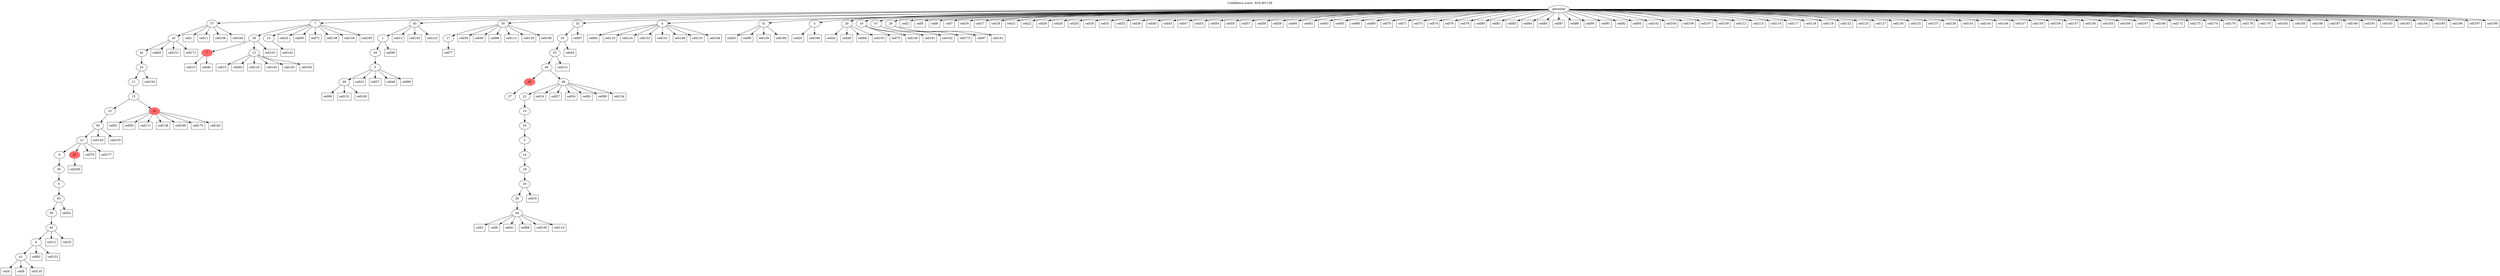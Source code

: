 digraph g {
	"51" -> "52";
	"52" [label="41"];
	"50" -> "51";
	"51" [label="8"];
	"49" -> "50";
	"50" [label="40"];
	"48" -> "49";
	"49" [label="39"];
	"47" -> "48";
	"48" [label="43"];
	"46" -> "47";
	"47" [label="6"];
	"45" -> "46";
	"46" [label="36"];
	"44" -> "45";
	"45" [label="9"];
	"44" -> "53";
	"53" [color=indianred1, style=filled, label="24"];
	"43" -> "44";
	"44" [label="21"];
	"42" -> "43";
	"43" [label="50"];
	"41" -> "42";
	"42" [label="23"];
	"41" -> "54";
	"54" [color=indianred1, style=filled, label="16"];
	"40" -> "41";
	"41" [label="15"];
	"39" -> "40";
	"40" [label="11"];
	"38" -> "39";
	"39" [label="24"];
	"37" -> "38";
	"38" [label="42"];
	"36" -> "37";
	"37" [label="16"];
	"32" -> "33";
	"33" [color=indianred1, style=filled, label="7"];
	"32" -> "34";
	"34" [label="12"];
	"31" -> "32";
	"32" [label="38"];
	"31" -> "35";
	"35" [label="13"];
	"23" -> "24";
	"24" [label="49"];
	"22" -> "23";
	"23" [label="5"];
	"21" -> "22";
	"22" [label="34"];
	"20" -> "21";
	"21" [label="1"];
	"18" -> "19";
	"19" [label="17"];
	"16" -> "17";
	"17" [label="27"];
	"14" -> "15";
	"15" [label="44"];
	"13" -> "14";
	"14" [label="26"];
	"12" -> "13";
	"13" [label="29"];
	"11" -> "12";
	"12" [label="18"];
	"10" -> "11";
	"11" [label="14"];
	"9" -> "10";
	"10" [label="2"];
	"8" -> "9";
	"9" [label="25"];
	"7" -> "8";
	"8" [label="10"];
	"6" -> "7";
	"7" [label="22"];
	"5" -> "6";
	"6" [label="48"];
	"5" -> "16";
	"16" [color=indianred1, style=filled, label="32"];
	"4" -> "5";
	"5" [label="46"];
	"3" -> "4";
	"4" [label="33"];
	"2" -> "3";
	"3" [label="35"];
	"0" -> "1";
	"1" [label="4"];
	"0" -> "2";
	"2" [label="32"];
	"0" -> "18";
	"18" [label="30"];
	"0" -> "20";
	"20" [label="45"];
	"0" -> "25";
	"25" [label="31"];
	"0" -> "26";
	"26" [label="3"];
	"0" -> "27";
	"27" [label="20"];
	"0" -> "28";
	"28" [label="19"];
	"0" -> "29";
	"29" [label="47"];
	"0" -> "30";
	"30" [label="28"];
	"0" -> "31";
	"31" [label="7"];
	"0" -> "36";
	"36" [label="37"];
	"0" [label="germline"];
	"36" -> "cell1";
	"cell1" [shape=box];
	"0" -> "cell2";
	"cell2" [shape=box];
	"15" -> "cell3";
	"cell3" [shape=box];
	"52" -> "cell4";
	"cell4" [shape=box];
	"0" -> "cell5";
	"cell5" [shape=box];
	"0" -> "cell6";
	"cell6" [shape=box];
	"0" -> "cell7";
	"cell7" [shape=box];
	"15" -> "cell8";
	"cell8" [shape=box];
	"52" -> "cell9";
	"cell9" [shape=box];
	"33" -> "cell10";
	"cell10" [shape=box];
	"36" -> "cell11";
	"cell11" [shape=box];
	"20" -> "cell12";
	"cell12" [shape=box];
	"50" -> "cell13";
	"cell13" [shape=box];
	"6" -> "cell14";
	"cell14" [shape=box];
	"34" -> "cell15";
	"cell15" [shape=box];
	"0" -> "cell16";
	"cell16" [shape=box];
	"0" -> "cell17";
	"cell17" [shape=box];
	"0" -> "cell18";
	"cell18" [shape=box];
	"13" -> "cell19";
	"cell19" [shape=box];
	"25" -> "cell20";
	"cell20" [shape=box];
	"0" -> "cell21";
	"cell21" [shape=box];
	"0" -> "cell22";
	"cell22" [shape=box];
	"23" -> "cell23";
	"cell23" [shape=box];
	"27" -> "cell24";
	"cell24" [shape=box];
	"26" -> "cell25";
	"cell25" [shape=box];
	"0" -> "cell26";
	"cell26" [shape=box];
	"6" -> "cell27";
	"cell27" [shape=box];
	"0" -> "cell28";
	"cell28" [shape=box];
	"0" -> "cell29";
	"cell29" [shape=box];
	"0" -> "cell30";
	"cell30" [shape=box];
	"0" -> "cell31";
	"cell31" [shape=box];
	"0" -> "cell32";
	"cell32" [shape=box];
	"31" -> "cell33";
	"cell33" [shape=box];
	"6" -> "cell34";
	"cell34" [shape=box];
	"50" -> "cell35";
	"cell35" [shape=box];
	"0" -> "cell36";
	"cell36" [shape=box];
	"23" -> "cell37";
	"cell37" [shape=box];
	"21" -> "cell38";
	"cell38" [shape=box];
	"18" -> "cell39";
	"cell39" [shape=box];
	"0" -> "cell40";
	"cell40" [shape=box];
	"15" -> "cell41";
	"cell41" [shape=box];
	"37" -> "cell42";
	"cell42" [shape=box];
	"0" -> "cell43";
	"cell43" [shape=box];
	"3" -> "cell44";
	"cell44" [shape=box];
	"18" -> "cell45";
	"cell45" [shape=box];
	"33" -> "cell46";
	"cell46" [shape=box];
	"0" -> "cell47";
	"cell47" [shape=box];
	"23" -> "cell48";
	"cell48" [shape=box];
	"27" -> "cell49";
	"cell49" [shape=box];
	"31" -> "cell50";
	"cell50" [shape=box];
	"54" -> "cell51";
	"cell51" [shape=box];
	"48" -> "cell52";
	"cell52" [shape=box];
	"0" -> "cell53";
	"cell53" [shape=box];
	"0" -> "cell54";
	"cell54" [shape=box];
	"0" -> "cell55";
	"cell55" [shape=box];
	"54" -> "cell56";
	"cell56" [shape=box];
	"0" -> "cell57";
	"cell57" [shape=box];
	"0" -> "cell58";
	"cell58" [shape=box];
	"0" -> "cell59";
	"cell59" [shape=box];
	"0" -> "cell60";
	"cell60" [shape=box];
	"6" -> "cell61";
	"cell61" [shape=box];
	"0" -> "cell62";
	"cell62" [shape=box];
	"0" -> "cell63";
	"cell63" [shape=box];
	"1" -> "cell64";
	"cell64" [shape=box];
	"0" -> "cell65";
	"cell65" [shape=box];
	"0" -> "cell66";
	"cell66" [shape=box];
	"2" -> "cell67";
	"cell67" [shape=box];
	"27" -> "cell68";
	"cell68" [shape=box];
	"0" -> "cell69";
	"cell69" [shape=box];
	"0" -> "cell70";
	"cell70" [shape=box];
	"0" -> "cell71";
	"cell71" [shape=box];
	"31" -> "cell72";
	"cell72" [shape=box];
	"0" -> "cell73";
	"cell73" [shape=box];
	"0" -> "cell74";
	"cell74" [shape=box];
	"28" -> "cell75";
	"cell75" [shape=box];
	"0" -> "cell76";
	"cell76" [shape=box];
	"19" -> "cell77";
	"cell77" [shape=box];
	"0" -> "cell78";
	"cell78" [shape=box];
	"44" -> "cell79";
	"cell79" [shape=box];
	"0" -> "cell80";
	"cell80" [shape=box];
	"0" -> "cell81";
	"cell81" [shape=box];
	"51" -> "cell82";
	"cell82" [shape=box];
	"0" -> "cell83";
	"cell83" [shape=box];
	"0" -> "cell84";
	"cell84" [shape=box];
	"0" -> "cell85";
	"cell85" [shape=box];
	"23" -> "cell86";
	"cell86" [shape=box];
	"0" -> "cell87";
	"cell87" [shape=box];
	"15" -> "cell88";
	"cell88" [shape=box];
	"0" -> "cell89";
	"cell89" [shape=box];
	"0" -> "cell90";
	"cell90" [shape=box];
	"0" -> "cell91";
	"cell91" [shape=box];
	"0" -> "cell92";
	"cell92" [shape=box];
	"0" -> "cell93";
	"cell93" [shape=box];
	"34" -> "cell94";
	"cell94" [shape=box];
	"25" -> "cell95";
	"cell95" [shape=box];
	"24" -> "cell96";
	"cell96" [shape=box];
	"30" -> "cell97";
	"cell97" [shape=box];
	"18" -> "cell98";
	"cell98" [shape=box];
	"6" -> "cell99";
	"cell99" [shape=box];
	"15" -> "cell100";
	"cell100" [shape=box];
	"32" -> "cell101";
	"cell101" [shape=box];
	"0" -> "cell102";
	"cell102" [shape=box];
	"27" -> "cell103";
	"cell103" [shape=box];
	"0" -> "cell104";
	"cell104" [shape=box];
	"20" -> "cell105";
	"cell105" [shape=box];
	"0" -> "cell106";
	"cell106" [shape=box];
	"0" -> "cell107";
	"cell107" [shape=box];
	"36" -> "cell108";
	"cell108" [shape=box];
	"0" -> "cell109";
	"cell109" [shape=box];
	"1" -> "cell110";
	"cell110" [shape=box];
	"54" -> "cell111";
	"cell111" [shape=box];
	"0" -> "cell112";
	"cell112" [shape=box];
	"18" -> "cell113";
	"cell113" [shape=box];
	"15" -> "cell114";
	"cell114" [shape=box];
	"0" -> "cell115";
	"cell115" [shape=box];
	"0" -> "cell116";
	"cell116" [shape=box];
	"0" -> "cell117";
	"cell117" [shape=box];
	"0" -> "cell118";
	"cell118" [shape=box];
	"0" -> "cell119";
	"cell119" [shape=box];
	"34" -> "cell120";
	"cell120" [shape=box];
	"4" -> "cell121";
	"cell121" [shape=box];
	"0" -> "cell122";
	"cell122" [shape=box];
	"20" -> "cell123";
	"cell123" [shape=box];
	"1" -> "cell124";
	"cell124" [shape=box];
	"0" -> "cell125";
	"cell125" [shape=box];
	"25" -> "cell126";
	"cell126" [shape=box];
	"0" -> "cell127";
	"cell127" [shape=box];
	"43" -> "cell128";
	"cell128" [shape=box];
	"18" -> "cell129";
	"cell129" [shape=box];
	"0" -> "cell130";
	"cell130" [shape=box];
	"24" -> "cell131";
	"cell131" [shape=box];
	"0" -> "cell132";
	"cell132" [shape=box];
	"1" -> "cell133";
	"cell133" [shape=box];
	"6" -> "cell134";
	"cell134" [shape=box];
	"52" -> "cell135";
	"cell135" [shape=box];
	"54" -> "cell136";
	"cell136" [shape=box];
	"0" -> "cell137";
	"cell137" [shape=box];
	"31" -> "cell138";
	"cell138" [shape=box];
	"0" -> "cell139";
	"cell139" [shape=box];
	"34" -> "cell140";
	"cell140" [shape=box];
	"1" -> "cell141";
	"cell141" [shape=box];
	"35" -> "cell142";
	"cell142" [shape=box];
	"0" -> "cell143";
	"cell143" [shape=box];
	"0" -> "cell144";
	"cell144" [shape=box];
	"34" -> "cell145";
	"cell145" [shape=box];
	"0" -> "cell146";
	"cell146" [shape=box];
	"0" -> "cell147";
	"cell147" [shape=box];
	"1" -> "cell148";
	"cell148" [shape=box];
	"28" -> "cell149";
	"cell149" [shape=box];
	"0" -> "cell150";
	"cell150" [shape=box];
	"37" -> "cell151";
	"cell151" [shape=box];
	"51" -> "cell152";
	"cell152" [shape=box];
	"1" -> "cell153";
	"cell153" [shape=box];
	"39" -> "cell154";
	"cell154" [shape=box];
	"43" -> "cell155";
	"cell155" [shape=box];
	"0" -> "cell156";
	"cell156" [shape=box];
	"0" -> "cell157";
	"cell157" [shape=box];
	"0" -> "cell158";
	"cell158" [shape=box];
	"31" -> "cell159";
	"cell159" [shape=box];
	"34" -> "cell160";
	"cell160" [shape=box];
	"30" -> "cell161";
	"cell161" [shape=box];
	"29" -> "cell162";
	"cell162" [shape=box];
	"0" -> "cell163";
	"cell163" [shape=box];
	"36" -> "cell164";
	"cell164" [shape=box];
	"31" -> "cell165";
	"cell165" [shape=box];
	"0" -> "cell166";
	"cell166" [shape=box];
	"0" -> "cell167";
	"cell167" [shape=box];
	"0" -> "cell168";
	"cell168" [shape=box];
	"54" -> "cell169";
	"cell169" [shape=box];
	"54" -> "cell170";
	"cell170" [shape=box];
	"37" -> "cell171";
	"cell171" [shape=box];
	"0" -> "cell172";
	"cell172" [shape=box];
	"0" -> "cell173";
	"cell173" [shape=box];
	"0" -> "cell174";
	"cell174" [shape=box];
	"29" -> "cell175";
	"cell175" [shape=box];
	"0" -> "cell176";
	"cell176" [shape=box];
	"44" -> "cell177";
	"cell177" [shape=box];
	"0" -> "cell178";
	"cell178" [shape=box];
	"0" -> "cell179";
	"cell179" [shape=box];
	"25" -> "cell180";
	"cell180" [shape=box];
	"28" -> "cell181";
	"cell181" [shape=box];
	"54" -> "cell182";
	"cell182" [shape=box];
	"0" -> "cell183";
	"cell183" [shape=box];
	"1" -> "cell184";
	"cell184" [shape=box];
	"0" -> "cell185";
	"cell185" [shape=box];
	"0" -> "cell186";
	"cell186" [shape=box];
	"0" -> "cell187";
	"cell187" [shape=box];
	"26" -> "cell188";
	"cell188" [shape=box];
	"0" -> "cell189";
	"cell189" [shape=box];
	"24" -> "cell190";
	"cell190" [shape=box];
	"0" -> "cell191";
	"cell191" [shape=box];
	"0" -> "cell192";
	"cell192" [shape=box];
	"0" -> "cell193";
	"cell193" [shape=box];
	"0" -> "cell194";
	"cell194" [shape=box];
	"0" -> "cell195";
	"cell195" [shape=box];
	"0" -> "cell196";
	"cell196" [shape=box];
	"0" -> "cell197";
	"cell197" [shape=box];
	"18" -> "cell198";
	"cell198" [shape=box];
	"0" -> "cell199";
	"cell199" [shape=box];
	"53" -> "cell200";
	"cell200" [shape=box];
	labelloc="t";
	label="Confidence score: -819.467128";
}
